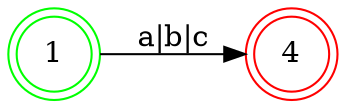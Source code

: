 digraph NDF {
    rankdir = LR;
    node [shape = doublecircle;];
    1 [color = green;];
    4 [color = red;];
    node [shape = circle;];
    1 -> 4 [label = "a|b|c";];
}